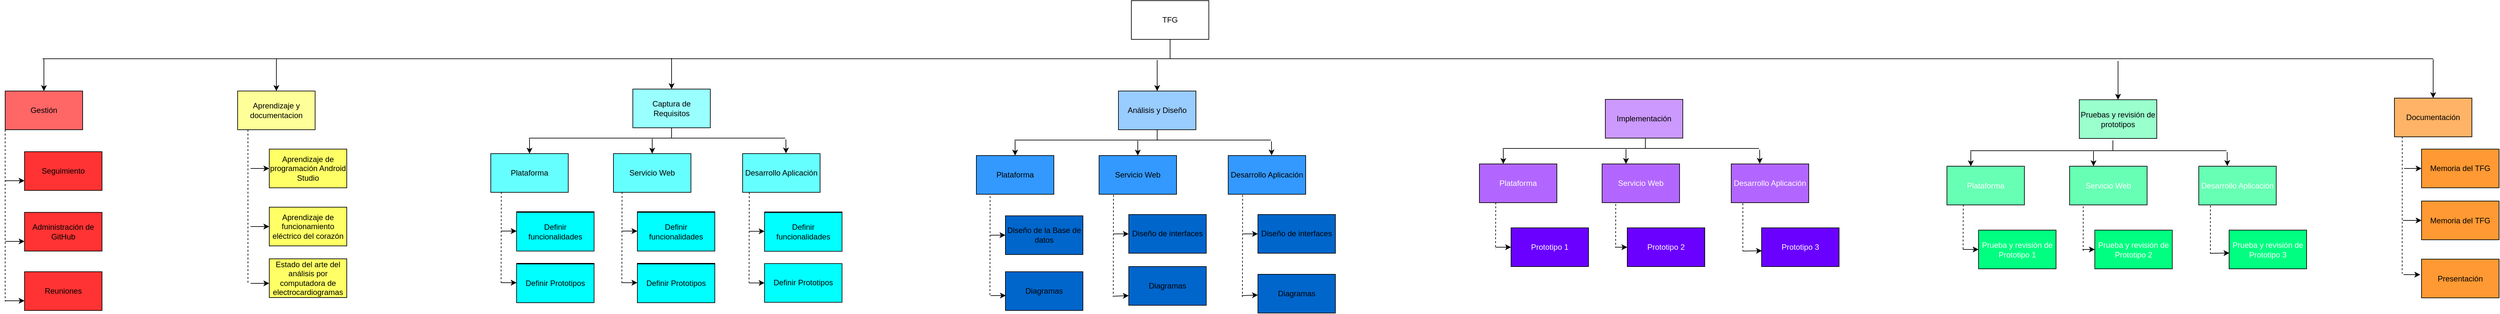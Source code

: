 <mxfile version="14.4.4" type="device"><diagram id="q3rmWGYCOF6i3BH8mImC" name="Page-1"><mxGraphModel dx="3316" dy="794" grid="0" gridSize="10" guides="1" tooltips="1" connect="1" arrows="1" fold="1" page="1" pageScale="1" pageWidth="827" pageHeight="1169" math="0" shadow="0"><root><mxCell id="0"/><mxCell id="1" parent="0"/><mxCell id="JAtjCEI3s_E_KiHYjr8D-1" value="TFG" style="rounded=0;whiteSpace=wrap;html=1;" parent="1" vertex="1"><mxGeometry x="770" y="30" width="120" height="60" as="geometry"/></mxCell><mxCell id="JAtjCEI3s_E_KiHYjr8D-2" value="Gestión" style="rounded=0;whiteSpace=wrap;html=1;fillColor=#FF6666;" parent="1" vertex="1"><mxGeometry x="-974" y="170" width="120" height="60" as="geometry"/></mxCell><mxCell id="JAtjCEI3s_E_KiHYjr8D-4" value="Implementación" style="rounded=0;whiteSpace=wrap;html=1;fillColor=#CC99FF;" parent="1" vertex="1"><mxGeometry x="1504" y="183" width="120" height="60" as="geometry"/></mxCell><mxCell id="JAtjCEI3s_E_KiHYjr8D-10" value="Estado del arte del análisis por computadora de electrocardiogramas" style="rounded=0;whiteSpace=wrap;html=1;fillColor=#FFFF66;" parent="1" vertex="1"><mxGeometry x="-565" y="430" width="120" height="60" as="geometry"/></mxCell><mxCell id="JAtjCEI3s_E_KiHYjr8D-18" value="Desarrollo Aplicación" style="rounded=0;whiteSpace=wrap;html=1;fillColor=#3399FF;" parent="1" vertex="1"><mxGeometry x="920" y="270" width="120" height="60" as="geometry"/></mxCell><mxCell id="JAtjCEI3s_E_KiHYjr8D-21" value="Aprendizaje y documentacion" style="rounded=0;whiteSpace=wrap;html=1;fillColor=#FFFF99;" parent="1" vertex="1"><mxGeometry x="-614" y="170" width="120" height="60" as="geometry"/></mxCell><mxCell id="JAtjCEI3s_E_KiHYjr8D-22" value="Aprendizaje de programación Android Studio" style="rounded=0;whiteSpace=wrap;html=1;fillColor=#FFFF66;" parent="1" vertex="1"><mxGeometry x="-565" y="260" width="120" height="60" as="geometry"/></mxCell><mxCell id="JAtjCEI3s_E_KiHYjr8D-23" value="Aprendizaje de funcionamiento eléctrico del corazón" style="rounded=0;whiteSpace=wrap;html=1;fillColor=#FFFF66;" parent="1" vertex="1"><mxGeometry x="-565" y="350" width="120" height="60" as="geometry"/></mxCell><mxCell id="JAtjCEI3s_E_KiHYjr8D-25" value="Pruebas y revisión de prototipos" style="rounded=0;whiteSpace=wrap;html=1;fillColor=#99FFCC;" parent="1" vertex="1"><mxGeometry x="2238" y="183.5" width="120" height="60" as="geometry"/></mxCell><mxCell id="JAtjCEI3s_E_KiHYjr8D-42" value="" style="endArrow=none;dashed=1;html=1;exitX=0.133;exitY=1;exitDx=0;exitDy=0;exitPerimeter=0;" parent="1" source="JAtjCEI3s_E_KiHYjr8D-21" edge="1"><mxGeometry width="50" height="50" relative="1" as="geometry"><mxPoint x="-884" y="530" as="sourcePoint"/><mxPoint x="-598" y="468" as="targetPoint"/></mxGeometry></mxCell><mxCell id="JAtjCEI3s_E_KiHYjr8D-43" value="" style="endArrow=classic;html=1;entryX=0;entryY=0.5;entryDx=0;entryDy=0;" parent="1" target="JAtjCEI3s_E_KiHYjr8D-23" edge="1"><mxGeometry width="50" height="50" relative="1" as="geometry"><mxPoint x="-594" y="380" as="sourcePoint"/><mxPoint x="-834" y="480" as="targetPoint"/></mxGeometry></mxCell><mxCell id="JAtjCEI3s_E_KiHYjr8D-44" value="" style="endArrow=classic;html=1;entryX=0;entryY=0.5;entryDx=0;entryDy=0;" parent="1" target="JAtjCEI3s_E_KiHYjr8D-22" edge="1"><mxGeometry width="50" height="50" relative="1" as="geometry"><mxPoint x="-594" y="290" as="sourcePoint"/><mxPoint x="-834" y="480" as="targetPoint"/></mxGeometry></mxCell><mxCell id="JAtjCEI3s_E_KiHYjr8D-75" value="" style="endArrow=none;dashed=1;html=1;exitX=0;exitY=1;exitDx=0;exitDy=0;" parent="1" source="JAtjCEI3s_E_KiHYjr8D-2" edge="1"><mxGeometry width="50" height="50" relative="1" as="geometry"><mxPoint x="-384" y="350" as="sourcePoint"/><mxPoint x="-974" y="496" as="targetPoint"/></mxGeometry></mxCell><mxCell id="JAtjCEI3s_E_KiHYjr8D-77" value="" style="endArrow=none;html=1;exitX=0.5;exitY=1;exitDx=0;exitDy=0;" parent="1" source="JAtjCEI3s_E_KiHYjr8D-1" edge="1"><mxGeometry width="50" height="50" relative="1" as="geometry"><mxPoint x="650" y="330" as="sourcePoint"/><mxPoint x="830" y="120" as="targetPoint"/></mxGeometry></mxCell><mxCell id="JAtjCEI3s_E_KiHYjr8D-78" value="" style="endArrow=none;html=1;" parent="1" edge="1"><mxGeometry width="50" height="50" relative="1" as="geometry"><mxPoint x="-916" y="120" as="sourcePoint"/><mxPoint x="2786" y="120" as="targetPoint"/></mxGeometry></mxCell><mxCell id="JAtjCEI3s_E_KiHYjr8D-79" value="" style="endArrow=classic;html=1;entryX=0.5;entryY=0;entryDx=0;entryDy=0;" parent="1" target="JAtjCEI3s_E_KiHYjr8D-21" edge="1"><mxGeometry width="50" height="50" relative="1" as="geometry"><mxPoint x="-554" y="120" as="sourcePoint"/><mxPoint x="106" y="280" as="targetPoint"/></mxGeometry></mxCell><mxCell id="JAtjCEI3s_E_KiHYjr8D-80" value="" style="endArrow=classic;html=1;entryX=0.5;entryY=0;entryDx=0;entryDy=0;" parent="1" target="JAtjCEI3s_E_KiHYjr8D-2" edge="1"><mxGeometry width="50" height="50" relative="1" as="geometry"><mxPoint x="-914" y="120" as="sourcePoint"/><mxPoint x="-604" y="280" as="targetPoint"/></mxGeometry></mxCell><mxCell id="JAtjCEI3s_E_KiHYjr8D-82" value="" style="endArrow=classic;html=1;" parent="1" target="JAtjCEI3s_E_KiHYjr8D-25" edge="1"><mxGeometry width="50" height="50" relative="1" as="geometry"><mxPoint x="2298" y="123.5" as="sourcePoint"/><mxPoint x="1448" y="293.5" as="targetPoint"/></mxGeometry></mxCell><mxCell id="is98D6Rq22OKG-UNbU2W-1" value="Administración de GitHub" style="rounded=0;whiteSpace=wrap;html=1;fillColor=#FF3333;" parent="1" vertex="1"><mxGeometry x="-944" y="358" width="120" height="60" as="geometry"/></mxCell><mxCell id="is98D6Rq22OKG-UNbU2W-2" value="" style="endArrow=classic;html=1;entryX=0;entryY=0.75;entryDx=0;entryDy=0;" parent="1" target="is98D6Rq22OKG-UNbU2W-1" edge="1"><mxGeometry width="50" height="50" relative="1" as="geometry"><mxPoint x="-974" y="403" as="sourcePoint"/><mxPoint x="-934" y="290" as="targetPoint"/></mxGeometry></mxCell><mxCell id="3Jc-YNjLoFCJP38hbJLB-1" value="Análisis y Diseño" style="rounded=0;whiteSpace=wrap;html=1;fillColor=#99CCFF;" parent="1" vertex="1"><mxGeometry x="750" y="170" width="120" height="60" as="geometry"/></mxCell><mxCell id="3Jc-YNjLoFCJP38hbJLB-3" value="" style="endArrow=classic;html=1;entryX=0;entryY=0.633;entryDx=0;entryDy=0;entryPerimeter=0;" parent="1" target="JAtjCEI3s_E_KiHYjr8D-10" edge="1"><mxGeometry width="50" height="50" relative="1" as="geometry"><mxPoint x="-594" y="468" as="sourcePoint"/><mxPoint x="-555" y="390" as="targetPoint"/></mxGeometry></mxCell><mxCell id="3Jc-YNjLoFCJP38hbJLB-5" value="Plataforma" style="rounded=0;whiteSpace=wrap;html=1;fillColor=#3399FF;" parent="1" vertex="1"><mxGeometry x="530" y="270" width="120" height="60" as="geometry"/></mxCell><mxCell id="3Jc-YNjLoFCJP38hbJLB-15" value="Servicio Web" style="rounded=0;whiteSpace=wrap;html=1;fillColor=#3399FF;" parent="1" vertex="1"><mxGeometry x="720" y="270" width="120" height="60" as="geometry"/></mxCell><mxCell id="3Jc-YNjLoFCJP38hbJLB-19" value="Desarrollo Aplicación" style="rounded=0;whiteSpace=wrap;html=1;fontColor=#FFFFFF;fillColor=#B266FF;" parent="1" vertex="1"><mxGeometry x="1699" y="283" width="120" height="60" as="geometry"/></mxCell><mxCell id="3Jc-YNjLoFCJP38hbJLB-20" value="Plataforma" style="rounded=0;whiteSpace=wrap;html=1;fontColor=#FFFFFF;fillColor=#B266FF;" parent="1" vertex="1"><mxGeometry x="1309" y="283" width="120" height="60" as="geometry"/></mxCell><mxCell id="3Jc-YNjLoFCJP38hbJLB-21" value="Servicio Web" style="rounded=0;whiteSpace=wrap;html=1;fontColor=#FFFFFF;fillColor=#B266FF;" parent="1" vertex="1"><mxGeometry x="1499" y="283" width="120" height="60" as="geometry"/></mxCell><mxCell id="3Jc-YNjLoFCJP38hbJLB-27" value="Documentación" style="rounded=0;whiteSpace=wrap;html=1;fillColor=#FFB366;" parent="1" vertex="1"><mxGeometry x="2726" y="181" width="120" height="60" as="geometry"/></mxCell><mxCell id="3Jc-YNjLoFCJP38hbJLB-28" value="Memoria del TFG" style="rounded=0;whiteSpace=wrap;html=1;fillColor=#FF9933;" parent="1" vertex="1"><mxGeometry x="2768" y="340.5" width="120" height="60" as="geometry"/></mxCell><mxCell id="3Jc-YNjLoFCJP38hbJLB-29" value="Presentación" style="rounded=0;whiteSpace=wrap;html=1;fillColor=#FF9933;" parent="1" vertex="1"><mxGeometry x="2768" y="430.5" width="120" height="60" as="geometry"/></mxCell><mxCell id="3Jc-YNjLoFCJP38hbJLB-30" value="" style="endArrow=classic;html=1;entryX=0.5;entryY=0;entryDx=0;entryDy=0;" parent="1" target="3Jc-YNjLoFCJP38hbJLB-27" edge="1"><mxGeometry width="50" height="50" relative="1" as="geometry"><mxPoint x="2786" y="121" as="sourcePoint"/><mxPoint x="2526" y="191" as="targetPoint"/></mxGeometry></mxCell><mxCell id="sDOkPWAPFlQ21ybPwbwD-16" value="" style="endArrow=classic;html=1;entryX=0.5;entryY=0;entryDx=0;entryDy=0;" parent="1" target="3Jc-YNjLoFCJP38hbJLB-1" edge="1"><mxGeometry width="50" height="50" relative="1" as="geometry"><mxPoint x="810" y="122" as="sourcePoint"/><mxPoint x="835" y="111" as="targetPoint"/></mxGeometry></mxCell><mxCell id="sDOkPWAPFlQ21ybPwbwD-17" value="" style="endArrow=none;html=1;exitX=0.5;exitY=1;exitDx=0;exitDy=0;" parent="1" source="3Jc-YNjLoFCJP38hbJLB-1" edge="1"><mxGeometry width="50" height="50" relative="1" as="geometry"><mxPoint x="422" y="358" as="sourcePoint"/><mxPoint x="810" y="246" as="targetPoint"/></mxGeometry></mxCell><mxCell id="sDOkPWAPFlQ21ybPwbwD-18" value="" style="endArrow=none;html=1;" parent="1" edge="1"><mxGeometry width="50" height="50" relative="1" as="geometry"><mxPoint x="986" y="246" as="sourcePoint"/><mxPoint x="589" y="246" as="targetPoint"/></mxGeometry></mxCell><mxCell id="sDOkPWAPFlQ21ybPwbwD-19" value="" style="endArrow=classic;html=1;entryX=0.5;entryY=0;entryDx=0;entryDy=0;" parent="1" target="3Jc-YNjLoFCJP38hbJLB-5" edge="1"><mxGeometry width="50" height="50" relative="1" as="geometry"><mxPoint x="590" y="247" as="sourcePoint"/><mxPoint x="516" y="308" as="targetPoint"/></mxGeometry></mxCell><mxCell id="sDOkPWAPFlQ21ybPwbwD-20" value="" style="endArrow=classic;html=1;" parent="1" target="3Jc-YNjLoFCJP38hbJLB-15" edge="1"><mxGeometry width="50" height="50" relative="1" as="geometry"><mxPoint x="780" y="247" as="sourcePoint"/><mxPoint x="516" y="308" as="targetPoint"/></mxGeometry></mxCell><mxCell id="sDOkPWAPFlQ21ybPwbwD-21" value="" style="endArrow=classic;html=1;entryX=0.56;entryY=-0.006;entryDx=0;entryDy=0;entryPerimeter=0;" parent="1" target="JAtjCEI3s_E_KiHYjr8D-18" edge="1"><mxGeometry width="50" height="50" relative="1" as="geometry"><mxPoint x="987" y="248" as="sourcePoint"/><mxPoint x="516" y="308" as="targetPoint"/></mxGeometry></mxCell><mxCell id="sDOkPWAPFlQ21ybPwbwD-48" value="" style="endArrow=none;dashed=1;html=1;strokeWidth=1;exitX=0.101;exitY=0.994;exitDx=0;exitDy=0;exitPerimeter=0;" parent="1" source="3Jc-YNjLoFCJP38hbJLB-27" edge="1"><mxGeometry width="50" height="50" relative="1" as="geometry"><mxPoint x="2648" y="263" as="sourcePoint"/><mxPoint x="2738" y="453" as="targetPoint"/></mxGeometry></mxCell><mxCell id="sDOkPWAPFlQ21ybPwbwD-49" value="" style="endArrow=classic;html=1;strokeWidth=1;" parent="1" edge="1"><mxGeometry width="50" height="50" relative="1" as="geometry"><mxPoint x="2740" y="454.5" as="sourcePoint"/><mxPoint x="2766" y="454.5" as="targetPoint"/></mxGeometry></mxCell><mxCell id="sDOkPWAPFlQ21ybPwbwD-50" value="" style="endArrow=classic;html=1;strokeWidth=1;entryX=0;entryY=0.5;entryDx=0;entryDy=0;" parent="1" target="3Jc-YNjLoFCJP38hbJLB-28" edge="1"><mxGeometry width="50" height="50" relative="1" as="geometry"><mxPoint x="2739" y="370.5" as="sourcePoint"/><mxPoint x="2776" y="464.5" as="targetPoint"/></mxGeometry></mxCell><mxCell id="unSNvqh43ntQ7sSmOLZs-6" value="" style="endArrow=none;html=1;exitX=0.5;exitY=1;exitDx=0;exitDy=0;" parent="1" edge="1"><mxGeometry width="50" height="50" relative="1" as="geometry"><mxPoint x="1566" y="243" as="sourcePoint"/><mxPoint x="1566" y="259" as="targetPoint"/></mxGeometry></mxCell><mxCell id="unSNvqh43ntQ7sSmOLZs-7" value="" style="endArrow=none;html=1;" parent="1" edge="1"><mxGeometry width="50" height="50" relative="1" as="geometry"><mxPoint x="1742" y="259" as="sourcePoint"/><mxPoint x="1345" y="259" as="targetPoint"/></mxGeometry></mxCell><mxCell id="unSNvqh43ntQ7sSmOLZs-8" value="" style="endArrow=classic;html=1;entryX=0.5;entryY=0;entryDx=0;entryDy=0;" parent="1" edge="1"><mxGeometry width="50" height="50" relative="1" as="geometry"><mxPoint x="1346" y="260" as="sourcePoint"/><mxPoint x="1346" y="283" as="targetPoint"/></mxGeometry></mxCell><mxCell id="unSNvqh43ntQ7sSmOLZs-9" value="" style="endArrow=classic;html=1;" parent="1" edge="1"><mxGeometry width="50" height="50" relative="1" as="geometry"><mxPoint x="1536" y="260" as="sourcePoint"/><mxPoint x="1536" y="283" as="targetPoint"/></mxGeometry></mxCell><mxCell id="unSNvqh43ntQ7sSmOLZs-10" value="" style="endArrow=classic;html=1;entryX=0.56;entryY=-0.006;entryDx=0;entryDy=0;entryPerimeter=0;" parent="1" edge="1"><mxGeometry width="50" height="50" relative="1" as="geometry"><mxPoint x="1743" y="261" as="sourcePoint"/><mxPoint x="1743.2" y="282.64" as="targetPoint"/></mxGeometry></mxCell><mxCell id="PaubpBhl6iqWiHcFf5qc-3" value="Seguimiento" style="rounded=0;whiteSpace=wrap;html=1;fillColor=#FF3333;" parent="1" vertex="1"><mxGeometry x="-944" y="264" width="120" height="60" as="geometry"/></mxCell><mxCell id="PaubpBhl6iqWiHcFf5qc-4" value="" style="endArrow=classic;html=1;entryX=0;entryY=0.75;entryDx=0;entryDy=0;" parent="1" target="PaubpBhl6iqWiHcFf5qc-3" edge="1"><mxGeometry width="50" height="50" relative="1" as="geometry"><mxPoint x="-974" y="309" as="sourcePoint"/><mxPoint x="-934" y="383" as="targetPoint"/></mxGeometry></mxCell><mxCell id="PaubpBhl6iqWiHcFf5qc-5" value="Reuniones" style="rounded=0;whiteSpace=wrap;html=1;fillColor=#FF3333;" parent="1" vertex="1"><mxGeometry x="-944" y="450" width="120" height="60" as="geometry"/></mxCell><mxCell id="PaubpBhl6iqWiHcFf5qc-6" value="" style="endArrow=classic;html=1;entryX=0;entryY=0.75;entryDx=0;entryDy=0;" parent="1" target="PaubpBhl6iqWiHcFf5qc-5" edge="1"><mxGeometry width="50" height="50" relative="1" as="geometry"><mxPoint x="-974" y="495" as="sourcePoint"/><mxPoint x="-934" y="477" as="targetPoint"/></mxGeometry></mxCell><mxCell id="PaubpBhl6iqWiHcFf5qc-37" value="Desarrollo Aplicación" style="rounded=0;whiteSpace=wrap;html=1;fillColor=#66FFFF;" parent="1" vertex="1"><mxGeometry x="168" y="267" width="120" height="60" as="geometry"/></mxCell><mxCell id="PaubpBhl6iqWiHcFf5qc-41" value="Captura de Requisitos" style="rounded=0;whiteSpace=wrap;html=1;fillColor=#99FFFF;" parent="1" vertex="1"><mxGeometry x="-2" y="167" width="120" height="60" as="geometry"/></mxCell><mxCell id="PaubpBhl6iqWiHcFf5qc-42" value="Plataforma" style="rounded=0;whiteSpace=wrap;html=1;fillColor=#66FFFF;" parent="1" vertex="1"><mxGeometry x="-222" y="267" width="120" height="60" as="geometry"/></mxCell><mxCell id="PaubpBhl6iqWiHcFf5qc-43" value="Definir funcionalidades" style="rounded=0;whiteSpace=wrap;html=1;fillColor=#0066CC;" parent="1" vertex="1"><mxGeometry x="-182" y="357" width="120" height="60" as="geometry"/></mxCell><mxCell id="PaubpBhl6iqWiHcFf5qc-44" value="Definir Prototipos" style="rounded=0;whiteSpace=wrap;html=1;fillColor=#0066CC;" parent="1" vertex="1"><mxGeometry x="-182" y="437" width="120" height="60" as="geometry"/></mxCell><mxCell id="PaubpBhl6iqWiHcFf5qc-45" value="Servicio Web" style="rounded=0;whiteSpace=wrap;html=1;fillColor=#66FFFF;" parent="1" vertex="1"><mxGeometry x="-32" y="267" width="120" height="60" as="geometry"/></mxCell><mxCell id="PaubpBhl6iqWiHcFf5qc-51" value="" style="endArrow=classic;html=1;entryX=0.5;entryY=0;entryDx=0;entryDy=0;" parent="1" target="PaubpBhl6iqWiHcFf5qc-41" edge="1"><mxGeometry width="50" height="50" relative="1" as="geometry"><mxPoint x="58" y="119" as="sourcePoint"/><mxPoint x="83" y="108" as="targetPoint"/></mxGeometry></mxCell><mxCell id="PaubpBhl6iqWiHcFf5qc-52" value="" style="endArrow=none;html=1;exitX=0.5;exitY=1;exitDx=0;exitDy=0;" parent="1" source="PaubpBhl6iqWiHcFf5qc-41" edge="1"><mxGeometry width="50" height="50" relative="1" as="geometry"><mxPoint x="-330" y="355" as="sourcePoint"/><mxPoint x="58" y="243" as="targetPoint"/></mxGeometry></mxCell><mxCell id="PaubpBhl6iqWiHcFf5qc-53" value="" style="endArrow=none;html=1;" parent="1" edge="1"><mxGeometry width="50" height="50" relative="1" as="geometry"><mxPoint x="234" y="243" as="sourcePoint"/><mxPoint x="-163" y="243" as="targetPoint"/></mxGeometry></mxCell><mxCell id="PaubpBhl6iqWiHcFf5qc-54" value="" style="endArrow=classic;html=1;entryX=0.5;entryY=0;entryDx=0;entryDy=0;" parent="1" target="PaubpBhl6iqWiHcFf5qc-42" edge="1"><mxGeometry width="50" height="50" relative="1" as="geometry"><mxPoint x="-162" y="244" as="sourcePoint"/><mxPoint x="-236" y="305" as="targetPoint"/></mxGeometry></mxCell><mxCell id="PaubpBhl6iqWiHcFf5qc-55" value="" style="endArrow=classic;html=1;" parent="1" target="PaubpBhl6iqWiHcFf5qc-45" edge="1"><mxGeometry width="50" height="50" relative="1" as="geometry"><mxPoint x="28" y="244" as="sourcePoint"/><mxPoint x="-236" y="305" as="targetPoint"/></mxGeometry></mxCell><mxCell id="PaubpBhl6iqWiHcFf5qc-56" value="" style="endArrow=classic;html=1;entryX=0.56;entryY=-0.006;entryDx=0;entryDy=0;entryPerimeter=0;" parent="1" target="PaubpBhl6iqWiHcFf5qc-37" edge="1"><mxGeometry width="50" height="50" relative="1" as="geometry"><mxPoint x="235" y="245" as="sourcePoint"/><mxPoint x="-236" y="305" as="targetPoint"/></mxGeometry></mxCell><mxCell id="PaubpBhl6iqWiHcFf5qc-57" value="" style="endArrow=none;dashed=1;html=1;strokeWidth=1;exitX=0.136;exitY=0.994;exitDx=0;exitDy=0;exitPerimeter=0;" parent="1" source="PaubpBhl6iqWiHcFf5qc-42" edge="1"><mxGeometry width="50" height="50" relative="1" as="geometry"><mxPoint x="-286" y="355" as="sourcePoint"/><mxPoint x="-206" y="467" as="targetPoint"/></mxGeometry></mxCell><mxCell id="PaubpBhl6iqWiHcFf5qc-59" value="" style="endArrow=classic;html=1;entryX=0;entryY=0.5;entryDx=0;entryDy=0;" parent="1" target="PaubpBhl6iqWiHcFf5qc-44" edge="1"><mxGeometry width="50" height="50" relative="1" as="geometry"><mxPoint x="-206" y="467" as="sourcePoint"/><mxPoint x="-173.2" y="553.36" as="targetPoint"/></mxGeometry></mxCell><mxCell id="PaubpBhl6iqWiHcFf5qc-60" value="" style="endArrow=classic;html=1;entryX=0;entryY=0.5;entryDx=0;entryDy=0;" parent="1" target="PaubpBhl6iqWiHcFf5qc-43" edge="1"><mxGeometry width="50" height="50" relative="1" as="geometry"><mxPoint x="-206" y="387" as="sourcePoint"/><mxPoint x="-163.2" y="563.36" as="targetPoint"/></mxGeometry></mxCell><mxCell id="ixyddyTM5CbI-28TM2f_-1" value="Definir funcionalidades" style="rounded=0;whiteSpace=wrap;html=1;fillColor=#0066CC;" parent="1" vertex="1"><mxGeometry x="5" y="357" width="120" height="60" as="geometry"/></mxCell><mxCell id="ixyddyTM5CbI-28TM2f_-2" value="Definir Prototipos" style="rounded=0;whiteSpace=wrap;html=1;fillColor=#0066CC;" parent="1" vertex="1"><mxGeometry x="5" y="437" width="120" height="60" as="geometry"/></mxCell><mxCell id="ixyddyTM5CbI-28TM2f_-3" value="" style="endArrow=none;dashed=1;html=1;strokeWidth=1;exitX=0.136;exitY=0.994;exitDx=0;exitDy=0;exitPerimeter=0;" parent="1" edge="1"><mxGeometry width="50" height="50" relative="1" as="geometry"><mxPoint x="-18.68" y="326.64" as="sourcePoint"/><mxPoint x="-19" y="471" as="targetPoint"/></mxGeometry></mxCell><mxCell id="ixyddyTM5CbI-28TM2f_-4" value="" style="endArrow=classic;html=1;entryX=0;entryY=0.5;entryDx=0;entryDy=0;" parent="1" target="ixyddyTM5CbI-28TM2f_-2" edge="1"><mxGeometry width="50" height="50" relative="1" as="geometry"><mxPoint x="-19" y="467" as="sourcePoint"/><mxPoint x="13.8" y="553.36" as="targetPoint"/></mxGeometry></mxCell><mxCell id="ixyddyTM5CbI-28TM2f_-5" value="" style="endArrow=classic;html=1;entryX=0;entryY=0.5;entryDx=0;entryDy=0;" parent="1" target="ixyddyTM5CbI-28TM2f_-1" edge="1"><mxGeometry width="50" height="50" relative="1" as="geometry"><mxPoint x="-19" y="387" as="sourcePoint"/><mxPoint x="23.8" y="563.36" as="targetPoint"/></mxGeometry></mxCell><mxCell id="ixyddyTM5CbI-28TM2f_-6" value="Definir funcionalidades" style="rounded=0;whiteSpace=wrap;html=1;fillColor=#0066CC;" parent="1" vertex="1"><mxGeometry x="202" y="357.36" width="120" height="60" as="geometry"/></mxCell><mxCell id="ixyddyTM5CbI-28TM2f_-7" value="Definir Prototipos" style="rounded=0;whiteSpace=wrap;html=1;fillColor=#00FFFF;" parent="1" vertex="1"><mxGeometry x="202" y="437.36" width="120" height="60" as="geometry"/></mxCell><mxCell id="ixyddyTM5CbI-28TM2f_-8" value="" style="endArrow=none;dashed=1;html=1;strokeWidth=1;exitX=0.136;exitY=0.994;exitDx=0;exitDy=0;exitPerimeter=0;" parent="1" edge="1"><mxGeometry width="50" height="50" relative="1" as="geometry"><mxPoint x="178.32" y="327.0" as="sourcePoint"/><mxPoint x="178" y="467" as="targetPoint"/></mxGeometry></mxCell><mxCell id="ixyddyTM5CbI-28TM2f_-9" value="" style="endArrow=classic;html=1;entryX=0;entryY=0.5;entryDx=0;entryDy=0;" parent="1" target="ixyddyTM5CbI-28TM2f_-7" edge="1"><mxGeometry width="50" height="50" relative="1" as="geometry"><mxPoint x="178" y="467.36" as="sourcePoint"/><mxPoint x="210.8" y="553.72" as="targetPoint"/></mxGeometry></mxCell><mxCell id="ixyddyTM5CbI-28TM2f_-10" value="" style="endArrow=classic;html=1;entryX=0;entryY=0.5;entryDx=0;entryDy=0;" parent="1" target="ixyddyTM5CbI-28TM2f_-6" edge="1"><mxGeometry width="50" height="50" relative="1" as="geometry"><mxPoint x="178" y="387.36" as="sourcePoint"/><mxPoint x="220.8" y="563.72" as="targetPoint"/></mxGeometry></mxCell><mxCell id="ixyddyTM5CbI-28TM2f_-21" value="Prototipo 3" style="rounded=0;whiteSpace=wrap;html=1;fillColor=#6a00ff;fontColor=#ffffff;" parent="1" vertex="1"><mxGeometry x="1746" y="382" width="120" height="60" as="geometry"/></mxCell><mxCell id="ixyddyTM5CbI-28TM2f_-22" value="Prototipo 1" style="rounded=0;whiteSpace=wrap;html=1;fillColor=#6a00ff;fontColor=#ffffff;" parent="1" vertex="1"><mxGeometry x="1358" y="382" width="120" height="60" as="geometry"/></mxCell><mxCell id="ixyddyTM5CbI-28TM2f_-23" value="Prototipo 2" style="rounded=0;whiteSpace=wrap;html=1;fillColor=#6a00ff;fontColor=#ffffff;" parent="1" vertex="1"><mxGeometry x="1538" y="382" width="120" height="60" as="geometry"/></mxCell><mxCell id="ixyddyTM5CbI-28TM2f_-27" value="" style="endArrow=none;dashed=1;html=1;strokeWidth=1;exitX=0.136;exitY=0.994;exitDx=0;exitDy=0;exitPerimeter=0;" parent="1" edge="1"><mxGeometry width="50" height="50" relative="1" as="geometry"><mxPoint x="1334.32" y="342.64" as="sourcePoint"/><mxPoint x="1334" y="415" as="targetPoint"/></mxGeometry></mxCell><mxCell id="ixyddyTM5CbI-28TM2f_-29" value="" style="endArrow=classic;html=1;entryX=0;entryY=0.5;entryDx=0;entryDy=0;fillColor=#6a00ff;" parent="1" target="ixyddyTM5CbI-28TM2f_-22" edge="1"><mxGeometry width="50" height="50" relative="1" as="geometry"><mxPoint x="1334" y="412" as="sourcePoint"/><mxPoint x="1366.8" y="498.36" as="targetPoint"/></mxGeometry></mxCell><mxCell id="ixyddyTM5CbI-28TM2f_-30" value="" style="endArrow=none;dashed=1;html=1;strokeWidth=1;exitX=0.101;exitY=1.036;exitDx=0;exitDy=0;exitPerimeter=0;" parent="1" edge="1"><mxGeometry width="50" height="50" relative="1" as="geometry"><mxPoint x="1520.12" y="345.16" as="sourcePoint"/><mxPoint x="1520" y="412" as="targetPoint"/></mxGeometry></mxCell><mxCell id="ixyddyTM5CbI-28TM2f_-32" value="" style="endArrow=classic;html=1;entryX=0;entryY=0.5;entryDx=0;entryDy=0;fillColor=#6a00ff;" parent="1" target="ixyddyTM5CbI-28TM2f_-23" edge="1"><mxGeometry width="50" height="50" relative="1" as="geometry"><mxPoint x="1519" y="412" as="sourcePoint"/><mxPoint x="1547" y="483" as="targetPoint"/></mxGeometry></mxCell><mxCell id="ixyddyTM5CbI-28TM2f_-33" value="" style="endArrow=none;dashed=1;html=1;strokeWidth=1;exitX=0.075;exitY=1.017;exitDx=0;exitDy=0;exitPerimeter=0;" parent="1" edge="1"><mxGeometry width="50" height="50" relative="1" as="geometry"><mxPoint x="1717" y="344.02" as="sourcePoint"/><mxPoint x="1717" y="418" as="targetPoint"/></mxGeometry></mxCell><mxCell id="ixyddyTM5CbI-28TM2f_-35" value="" style="endArrow=classic;html=1;entryX=0.004;entryY=0.592;entryDx=0;entryDy=0;entryPerimeter=0;fillColor=#6a00ff;" parent="1" target="ixyddyTM5CbI-28TM2f_-21" edge="1"><mxGeometry width="50" height="50" relative="1" as="geometry"><mxPoint x="1717" y="418" as="sourcePoint"/><mxPoint x="1576" y="527" as="targetPoint"/></mxGeometry></mxCell><mxCell id="ixyddyTM5CbI-28TM2f_-44" value="Desarrollo Aplicación" style="rounded=0;whiteSpace=wrap;html=1;fontColor=#FFFFFF;fillColor=#66FFB3;" parent="1" vertex="1"><mxGeometry x="2423" y="286.5" width="120" height="60" as="geometry"/></mxCell><mxCell id="ixyddyTM5CbI-28TM2f_-45" value="Plataforma" style="rounded=0;whiteSpace=wrap;html=1;fontColor=#FFFFFF;fillColor=#66FFB3;" parent="1" vertex="1"><mxGeometry x="2033" y="286.5" width="120" height="60" as="geometry"/></mxCell><mxCell id="ixyddyTM5CbI-28TM2f_-46" value="Servicio Web" style="rounded=0;whiteSpace=wrap;html=1;fontColor=#FFFFFF;fillColor=#66FFB3;" parent="1" vertex="1"><mxGeometry x="2223" y="286.5" width="120" height="60" as="geometry"/></mxCell><mxCell id="ixyddyTM5CbI-28TM2f_-47" value="" style="endArrow=none;html=1;exitX=0.5;exitY=1;exitDx=0;exitDy=0;" parent="1" edge="1"><mxGeometry width="50" height="50" relative="1" as="geometry"><mxPoint x="2290" y="246.5" as="sourcePoint"/><mxPoint x="2290" y="262.5" as="targetPoint"/></mxGeometry></mxCell><mxCell id="ixyddyTM5CbI-28TM2f_-48" value="" style="endArrow=none;html=1;" parent="1" edge="1"><mxGeometry width="50" height="50" relative="1" as="geometry"><mxPoint x="2466" y="262.5" as="sourcePoint"/><mxPoint x="2069" y="262.5" as="targetPoint"/></mxGeometry></mxCell><mxCell id="ixyddyTM5CbI-28TM2f_-49" value="" style="endArrow=classic;html=1;entryX=0.5;entryY=0;entryDx=0;entryDy=0;" parent="1" edge="1"><mxGeometry width="50" height="50" relative="1" as="geometry"><mxPoint x="2070" y="263.5" as="sourcePoint"/><mxPoint x="2070" y="286.5" as="targetPoint"/></mxGeometry></mxCell><mxCell id="ixyddyTM5CbI-28TM2f_-50" value="" style="endArrow=classic;html=1;" parent="1" edge="1"><mxGeometry width="50" height="50" relative="1" as="geometry"><mxPoint x="2260" y="263.5" as="sourcePoint"/><mxPoint x="2260" y="286.5" as="targetPoint"/></mxGeometry></mxCell><mxCell id="ixyddyTM5CbI-28TM2f_-51" value="" style="endArrow=classic;html=1;entryX=0.56;entryY=-0.006;entryDx=0;entryDy=0;entryPerimeter=0;" parent="1" edge="1"><mxGeometry width="50" height="50" relative="1" as="geometry"><mxPoint x="2467" y="264.5" as="sourcePoint"/><mxPoint x="2467.2" y="286.14" as="targetPoint"/></mxGeometry></mxCell><mxCell id="ixyddyTM5CbI-28TM2f_-52" value="Prueba y revisión de Prototipo 3" style="rounded=0;whiteSpace=wrap;html=1;fontColor=#ffffff;fillColor=#00FF80;" parent="1" vertex="1"><mxGeometry x="2470" y="385.5" width="120" height="60" as="geometry"/></mxCell><mxCell id="ixyddyTM5CbI-28TM2f_-53" value="Prueba y revisión de Prototipo 1" style="rounded=0;whiteSpace=wrap;html=1;fontColor=#ffffff;fillColor=#00FF80;" parent="1" vertex="1"><mxGeometry x="2082" y="385.5" width="120" height="60" as="geometry"/></mxCell><mxCell id="ixyddyTM5CbI-28TM2f_-54" value="&lt;span&gt;Prueba y revisión de Prototipo 2&lt;/span&gt;" style="rounded=0;whiteSpace=wrap;html=1;fontColor=#ffffff;fillColor=#00FF80;" parent="1" vertex="1"><mxGeometry x="2262" y="385.5" width="120" height="60" as="geometry"/></mxCell><mxCell id="ixyddyTM5CbI-28TM2f_-58" value="" style="endArrow=none;dashed=1;html=1;strokeWidth=1;exitX=0.136;exitY=0.994;exitDx=0;exitDy=0;exitPerimeter=0;" parent="1" edge="1"><mxGeometry width="50" height="50" relative="1" as="geometry"><mxPoint x="2058.32" y="346.14" as="sourcePoint"/><mxPoint x="2058" y="417" as="targetPoint"/></mxGeometry></mxCell><mxCell id="ixyddyTM5CbI-28TM2f_-60" value="" style="endArrow=classic;html=1;entryX=0;entryY=0.5;entryDx=0;entryDy=0;fillColor=#6a00ff;" parent="1" target="ixyddyTM5CbI-28TM2f_-53" edge="1"><mxGeometry width="50" height="50" relative="1" as="geometry"><mxPoint x="2058" y="415.5" as="sourcePoint"/><mxPoint x="2090.8" y="501.86" as="targetPoint"/></mxGeometry></mxCell><mxCell id="ixyddyTM5CbI-28TM2f_-61" value="" style="endArrow=none;dashed=1;html=1;strokeWidth=1;exitX=0.101;exitY=1.036;exitDx=0;exitDy=0;exitPerimeter=0;" parent="1" edge="1"><mxGeometry width="50" height="50" relative="1" as="geometry"><mxPoint x="2244.12" y="348.66" as="sourcePoint"/><mxPoint x="2244" y="418" as="targetPoint"/></mxGeometry></mxCell><mxCell id="ixyddyTM5CbI-28TM2f_-63" value="" style="endArrow=classic;html=1;entryX=0;entryY=0.5;entryDx=0;entryDy=0;fillColor=#6a00ff;" parent="1" target="ixyddyTM5CbI-28TM2f_-54" edge="1"><mxGeometry width="50" height="50" relative="1" as="geometry"><mxPoint x="2243" y="415.5" as="sourcePoint"/><mxPoint x="2271" y="486.5" as="targetPoint"/></mxGeometry></mxCell><mxCell id="ixyddyTM5CbI-28TM2f_-64" value="" style="endArrow=none;dashed=1;html=1;strokeWidth=1;exitX=0.075;exitY=1.017;exitDx=0;exitDy=0;exitPerimeter=0;" parent="1" edge="1"><mxGeometry width="50" height="50" relative="1" as="geometry"><mxPoint x="2441" y="347.52" as="sourcePoint"/><mxPoint x="2441" y="422" as="targetPoint"/></mxGeometry></mxCell><mxCell id="ixyddyTM5CbI-28TM2f_-66" value="" style="endArrow=classic;html=1;entryX=0.004;entryY=0.592;entryDx=0;entryDy=0;entryPerimeter=0;fillColor=#6a00ff;" parent="1" target="ixyddyTM5CbI-28TM2f_-52" edge="1"><mxGeometry width="50" height="50" relative="1" as="geometry"><mxPoint x="2441" y="421.5" as="sourcePoint"/><mxPoint x="2300" y="530.5" as="targetPoint"/></mxGeometry></mxCell><mxCell id="ixyddyTM5CbI-28TM2f_-85" value="Diseño de la Base de datos" style="rounded=0;whiteSpace=wrap;html=1;fillColor=#0066CC;" parent="1" vertex="1"><mxGeometry x="575" y="363.36" width="120" height="60" as="geometry"/></mxCell><mxCell id="ixyddyTM5CbI-28TM2f_-87" value="" style="endArrow=none;dashed=1;html=1;strokeWidth=1;exitX=0.136;exitY=0.994;exitDx=0;exitDy=0;exitPerimeter=0;" parent="1" edge="1"><mxGeometry width="50" height="50" relative="1" as="geometry"><mxPoint x="551.32" y="333" as="sourcePoint"/><mxPoint x="551" y="488" as="targetPoint"/></mxGeometry></mxCell><mxCell id="ixyddyTM5CbI-28TM2f_-89" value="" style="endArrow=classic;html=1;entryX=0;entryY=0.5;entryDx=0;entryDy=0;" parent="1" target="ixyddyTM5CbI-28TM2f_-85" edge="1"><mxGeometry width="50" height="50" relative="1" as="geometry"><mxPoint x="551" y="393.36" as="sourcePoint"/><mxPoint x="593.8" y="569.72" as="targetPoint"/></mxGeometry></mxCell><mxCell id="ixyddyTM5CbI-28TM2f_-90" value="Diseño de interfaces" style="rounded=0;whiteSpace=wrap;html=1;fillColor=#0066CC;" parent="1" vertex="1"><mxGeometry x="766" y="361.36" width="120" height="60" as="geometry"/></mxCell><mxCell id="ixyddyTM5CbI-28TM2f_-92" value="" style="endArrow=none;dashed=1;html=1;strokeWidth=1;exitX=0.136;exitY=0.994;exitDx=0;exitDy=0;exitPerimeter=0;" parent="1" edge="1"><mxGeometry width="50" height="50" relative="1" as="geometry"><mxPoint x="742.32" y="331" as="sourcePoint"/><mxPoint x="742" y="487" as="targetPoint"/></mxGeometry></mxCell><mxCell id="ixyddyTM5CbI-28TM2f_-94" value="" style="endArrow=classic;html=1;entryX=0;entryY=0.5;entryDx=0;entryDy=0;" parent="1" target="ixyddyTM5CbI-28TM2f_-90" edge="1"><mxGeometry width="50" height="50" relative="1" as="geometry"><mxPoint x="742" y="391.36" as="sourcePoint"/><mxPoint x="784.8" y="567.72" as="targetPoint"/></mxGeometry></mxCell><mxCell id="ixyddyTM5CbI-28TM2f_-95" value="Diseño de interfaces" style="rounded=0;whiteSpace=wrap;html=1;fillColor=#0066CC;" parent="1" vertex="1"><mxGeometry x="966" y="361.36" width="120" height="60" as="geometry"/></mxCell><mxCell id="ixyddyTM5CbI-28TM2f_-97" value="" style="endArrow=none;dashed=1;html=1;strokeWidth=1;exitX=0.136;exitY=0.994;exitDx=0;exitDy=0;exitPerimeter=0;" parent="1" edge="1"><mxGeometry width="50" height="50" relative="1" as="geometry"><mxPoint x="942.32" y="331" as="sourcePoint"/><mxPoint x="942" y="489" as="targetPoint"/></mxGeometry></mxCell><mxCell id="ixyddyTM5CbI-28TM2f_-99" value="" style="endArrow=classic;html=1;entryX=0;entryY=0.5;entryDx=0;entryDy=0;" parent="1" target="ixyddyTM5CbI-28TM2f_-95" edge="1"><mxGeometry width="50" height="50" relative="1" as="geometry"><mxPoint x="942" y="391.36" as="sourcePoint"/><mxPoint x="984.8" y="567.72" as="targetPoint"/></mxGeometry></mxCell><mxCell id="ixyddyTM5CbI-28TM2f_-100" value="Diagramas" style="rounded=0;whiteSpace=wrap;html=1;fillColor=#0066CC;" parent="1" vertex="1"><mxGeometry x="766" y="442" width="120" height="60" as="geometry"/></mxCell><mxCell id="ixyddyTM5CbI-28TM2f_-101" value="Diagramas" style="rounded=0;whiteSpace=wrap;html=1;fillColor=#0066CC;" parent="1" vertex="1"><mxGeometry x="966" y="454" width="120" height="60" as="geometry"/></mxCell><mxCell id="ixyddyTM5CbI-28TM2f_-102" value="" style="endArrow=classic;html=1;" parent="1" target="ixyddyTM5CbI-28TM2f_-101" edge="1"><mxGeometry width="50" height="50" relative="1" as="geometry"><mxPoint x="941" y="487" as="sourcePoint"/><mxPoint x="976" y="401.36" as="targetPoint"/></mxGeometry></mxCell><mxCell id="ixyddyTM5CbI-28TM2f_-103" value="" style="endArrow=classic;html=1;entryX=0;entryY=0.75;entryDx=0;entryDy=0;" parent="1" target="ixyddyTM5CbI-28TM2f_-100" edge="1"><mxGeometry width="50" height="50" relative="1" as="geometry"><mxPoint x="741" y="488" as="sourcePoint"/><mxPoint x="776" y="401.36" as="targetPoint"/></mxGeometry></mxCell><mxCell id="ixyddyTM5CbI-28TM2f_-104" value="Diagramas" style="rounded=0;whiteSpace=wrap;html=1;fillColor=#0066CC;" parent="1" vertex="1"><mxGeometry x="575" y="450" width="120" height="60" as="geometry"/></mxCell><mxCell id="ixyddyTM5CbI-28TM2f_-105" value="" style="endArrow=classic;html=1;entryX=0.005;entryY=0.615;entryDx=0;entryDy=0;entryPerimeter=0;" parent="1" target="ixyddyTM5CbI-28TM2f_-104" edge="1"><mxGeometry width="50" height="50" relative="1" as="geometry"><mxPoint x="552" y="487" as="sourcePoint"/><mxPoint x="585" y="403.36" as="targetPoint"/></mxGeometry></mxCell><mxCell id="ixyddyTM5CbI-28TM2f_-106" value="Definir funcionalidades" style="rounded=0;whiteSpace=wrap;html=1;fillColor=#00FFFF;" parent="1" vertex="1"><mxGeometry x="-182" y="358" width="120" height="60" as="geometry"/></mxCell><mxCell id="ixyddyTM5CbI-28TM2f_-107" value="Definir Prototipos" style="rounded=0;whiteSpace=wrap;html=1;fillColor=#00FFFF;" parent="1" vertex="1"><mxGeometry x="-182" y="438" width="120" height="60" as="geometry"/></mxCell><mxCell id="ixyddyTM5CbI-28TM2f_-108" value="Definir funcionalidades" style="rounded=0;whiteSpace=wrap;html=1;fillColor=#00FFFF;" parent="1" vertex="1"><mxGeometry x="5" y="358" width="120" height="60" as="geometry"/></mxCell><mxCell id="ixyddyTM5CbI-28TM2f_-109" value="Definir Prototipos" style="rounded=0;whiteSpace=wrap;html=1;fillColor=#00FFFF;" parent="1" vertex="1"><mxGeometry x="5" y="438" width="120" height="60" as="geometry"/></mxCell><mxCell id="ixyddyTM5CbI-28TM2f_-110" value="Definir funcionalidades" style="rounded=0;whiteSpace=wrap;html=1;fillColor=#00FFFF;" parent="1" vertex="1"><mxGeometry x="202" y="358.36" width="120" height="60" as="geometry"/></mxCell><mxCell id="UkDB8rx-NWc7lb_qi8fA-1" value="Memoria del TFG" style="rounded=0;whiteSpace=wrap;html=1;fillColor=#FF9933;" vertex="1" parent="1"><mxGeometry x="2768" y="260" width="120" height="60" as="geometry"/></mxCell><mxCell id="UkDB8rx-NWc7lb_qi8fA-4" value="" style="endArrow=classic;html=1;strokeWidth=1;entryX=0;entryY=0.5;entryDx=0;entryDy=0;" edge="1" parent="1" target="UkDB8rx-NWc7lb_qi8fA-1"><mxGeometry width="50" height="50" relative="1" as="geometry"><mxPoint x="2741" y="290" as="sourcePoint"/><mxPoint x="2784" y="405.0" as="targetPoint"/></mxGeometry></mxCell></root></mxGraphModel></diagram></mxfile>